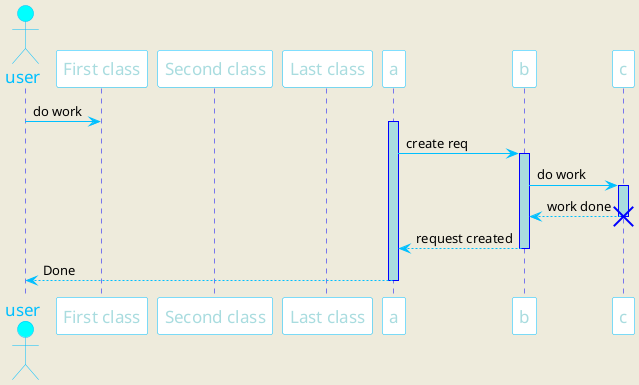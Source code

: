 @startuml
skinparam backgroundColor #EEEBDC

skinparam sequence {
    ArrowColor DeepSkyBlue
    ActorBorderColor DeepSkyBlue
    LifeLineBorderColor blue
    LifeLineBackgroundColor #A9DCDF

    ParticipantBorderColor DeepSkyBlue
    ParticipantBackgroundColor BodgerBlue
    ParticipantFontName Impact
    ParticipantFontSize 17
    ParticipantFontColor #A9DCDF

    ActorBackgroundColor aqua
    ActorFontColor DeepSkyBlue
    ActorFontSize 17
    ActorFontName Aapex
}

actor user
participant "First class" as A
participant "Second class" as B
participant "Last class" as C

user -> A : do work
activate a

a -> b : create req
activate b

b -> c : do work
activate c
c --> b : work done
destroy c

b --> a : request created
deactivate b

a --> user : Done
deactivate a

@enduml
